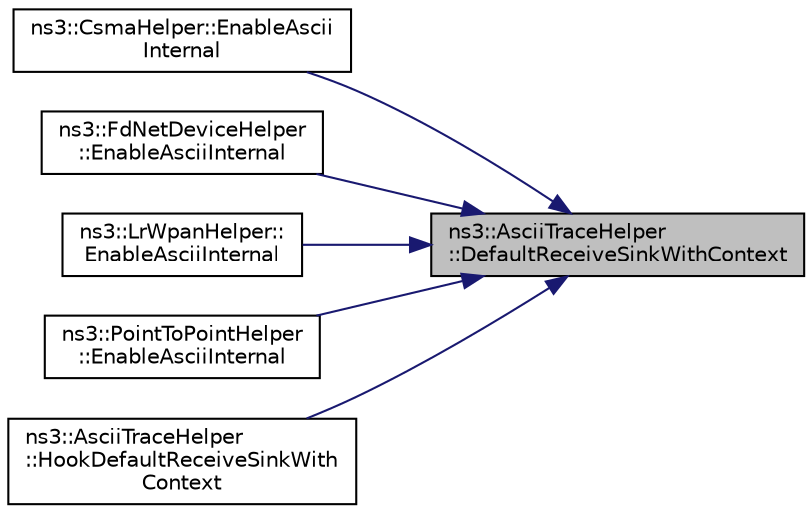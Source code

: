 digraph "ns3::AsciiTraceHelper::DefaultReceiveSinkWithContext"
{
 // LATEX_PDF_SIZE
  edge [fontname="Helvetica",fontsize="10",labelfontname="Helvetica",labelfontsize="10"];
  node [fontname="Helvetica",fontsize="10",shape=record];
  rankdir="RL";
  Node1 [label="ns3::AsciiTraceHelper\l::DefaultReceiveSinkWithContext",height=0.2,width=0.4,color="black", fillcolor="grey75", style="filled", fontcolor="black",tooltip="Basic Receive default trace sink."];
  Node1 -> Node2 [dir="back",color="midnightblue",fontsize="10",style="solid",fontname="Helvetica"];
  Node2 [label="ns3::CsmaHelper::EnableAscii\lInternal",height=0.2,width=0.4,color="black", fillcolor="white", style="filled",URL="$classns3_1_1_csma_helper.html#af2eac110641882febd39247258efda54",tooltip="Enable ascii trace output on the indicated net device."];
  Node1 -> Node3 [dir="back",color="midnightblue",fontsize="10",style="solid",fontname="Helvetica"];
  Node3 [label="ns3::FdNetDeviceHelper\l::EnableAsciiInternal",height=0.2,width=0.4,color="black", fillcolor="white", style="filled",URL="$classns3_1_1_fd_net_device_helper.html#ae302a206158bfda94ddea64b711854d2",tooltip="Enable ascii trace output on the indicated net device."];
  Node1 -> Node4 [dir="back",color="midnightblue",fontsize="10",style="solid",fontname="Helvetica"];
  Node4 [label="ns3::LrWpanHelper::\lEnableAsciiInternal",height=0.2,width=0.4,color="black", fillcolor="white", style="filled",URL="$classns3_1_1_lr_wpan_helper.html#a0accf3ecc8c464cde332c92dca565c05",tooltip="Enable ascii trace output on the indicated net device."];
  Node1 -> Node5 [dir="back",color="midnightblue",fontsize="10",style="solid",fontname="Helvetica"];
  Node5 [label="ns3::PointToPointHelper\l::EnableAsciiInternal",height=0.2,width=0.4,color="black", fillcolor="white", style="filled",URL="$classns3_1_1_point_to_point_helper.html#a500491e31095208060544b015d1112d5",tooltip="Enable ascii trace output on the indicated net device."];
  Node1 -> Node6 [dir="back",color="midnightblue",fontsize="10",style="solid",fontname="Helvetica"];
  Node6 [label="ns3::AsciiTraceHelper\l::HookDefaultReceiveSinkWith\lContext",height=0.2,width=0.4,color="black", fillcolor="white", style="filled",URL="$classns3_1_1_ascii_trace_helper.html#a6e3da7ee89922529f70641dab4934cda",tooltip="Hook a trace source to the default receive operation trace sink that does accept and log a trace cont..."];
}
